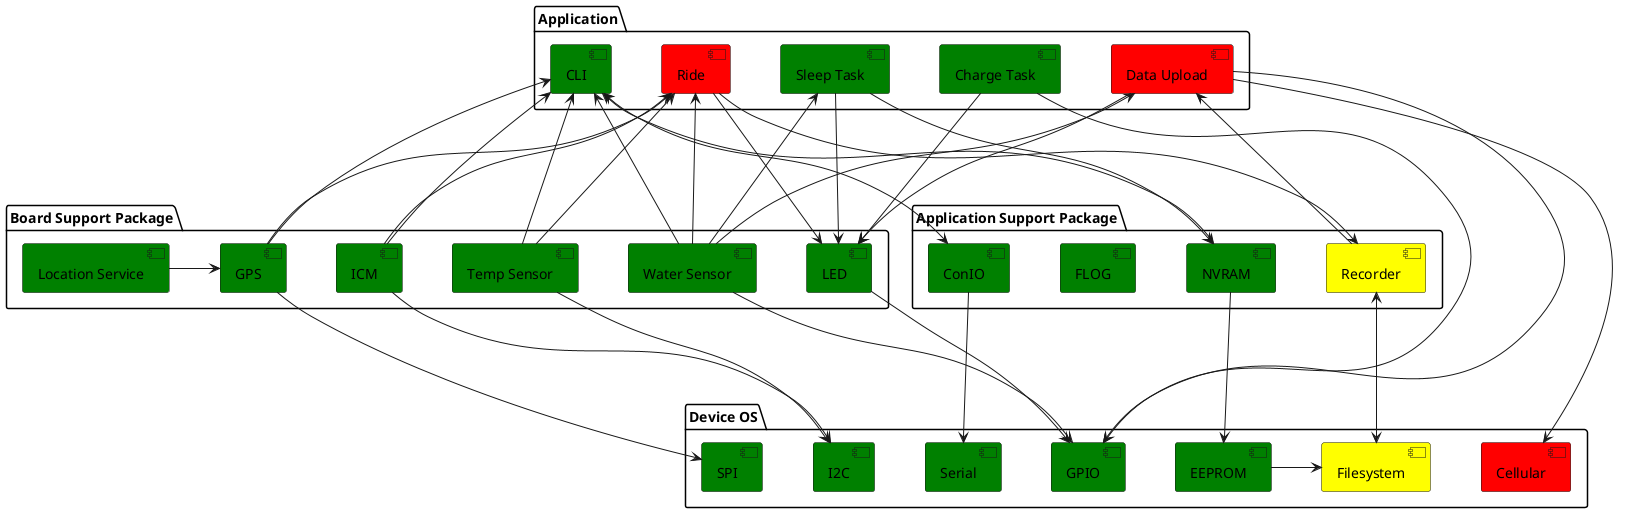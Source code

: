 ' Green for modules that are complete
' Yellow for modules that are WIP
' Red for modules that are not implemented
@startuml Service Diagram
top to bottom direction

skinparam nodesep 50
skinparam ranksep 150

package "Device OS" {
    [Cellular] as cellular #Red
    [I2C] as i2c #Green
    [Serial] as serial #Green
    [Filesystem] as fs #Yellow
    [SPI] as spi #Green
    [GPIO] as gpio #Green
    [EEPROM] as eeprom #Green
}


package "Application" {
    [CLI] as cli #Green
    [Ride] as ride #Red
    [Charge Task] as charge_task #Green
    [Sleep Task] as sleep_task #Green
    [Data Upload] as upload #Red
}

package "Board Support Package" {
    [Temp Sensor] as temp_sensor #Green
    [Water Sensor] as water_sensor #Green
    [Location Service] as loc_service #Green
    [GPS] as gps #Green
    [LED] as led #Green
    [ICM] as icm #Green
}

package "Application Support Package" {
    [ConIO] as conio #Green
    [Recorder] as recorder #Yellow
    [FLOG] as flog #Green
    [NVRAM] as nvram #Green
}

ride <-- temp_sensor
ride <-- gps
ride <-- icm
ride --> recorder
' ride -r-> flog
ride <-- water_sensor
loc_service -r-> gps
charge_task --> led
' charge_task -r-> flog
sleep_task --> led
sleep_task --> nvram
' sleep_task -r-> flog

cli <-- gps
cli <-- temp_sensor
cli <--> conio
' cli -r-> flog
cli <-- icm
cli <--> nvram
cli <-- water_sensor

gps --> spi
icm --> i2c
temp_sensor --> i2c
conio --> serial
recorder <--> fs

water_sensor --> gpio
led --> gpio
ride --> led
nvram --> eeprom
eeprom -> fs
upload <-- recorder
upload --> cellular
upload <-- water_sensor
upload --> led
charge_task --> gpio
upload --> gpio
sleep_task <-- water_sensor
' recorder -u-> flog
' conio -u-> flog
' gps -u-> flog
' icm -u-> flog
' water_sensor -u-> flog
' temp_sensor -u-> flog
@enduml
